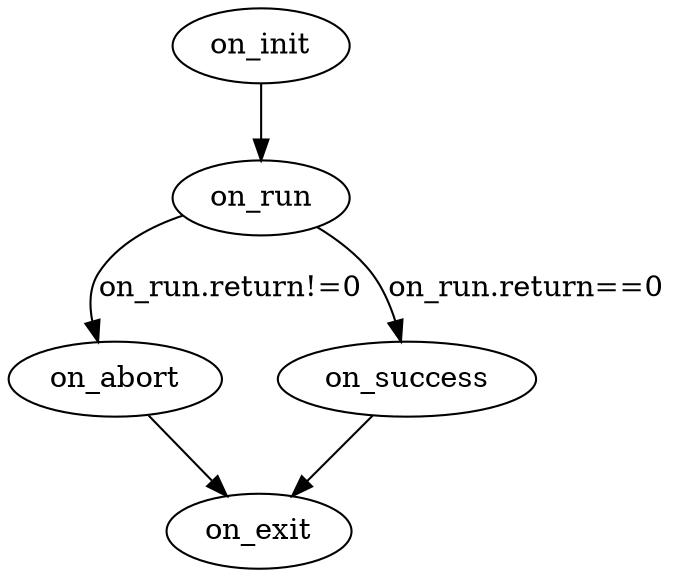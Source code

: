 digraph component_state {
on_init;
on_run;
on_abort;
on_success;
on_exit;

on_init -> on_run;
on_run -> on_success [label="on_run.return==0"];
on_run -> on_abort [label="on_run.return!=0"];
on_success -> on_exit;
on_abort -> on_exit;

	
}
